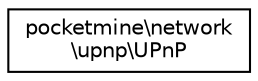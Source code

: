 digraph "Graphical Class Hierarchy"
{
 // INTERACTIVE_SVG=YES
 // LATEX_PDF_SIZE
  edge [fontname="Helvetica",fontsize="10",labelfontname="Helvetica",labelfontsize="10"];
  node [fontname="Helvetica",fontsize="10",shape=record];
  rankdir="LR";
  Node0 [label="pocketmine\\network\l\\upnp\\UPnP",height=0.2,width=0.4,color="black", fillcolor="white", style="filled",URL="$d2/d96/classpocketmine_1_1network_1_1upnp_1_1_u_pn_p.html",tooltip=" "];
}
